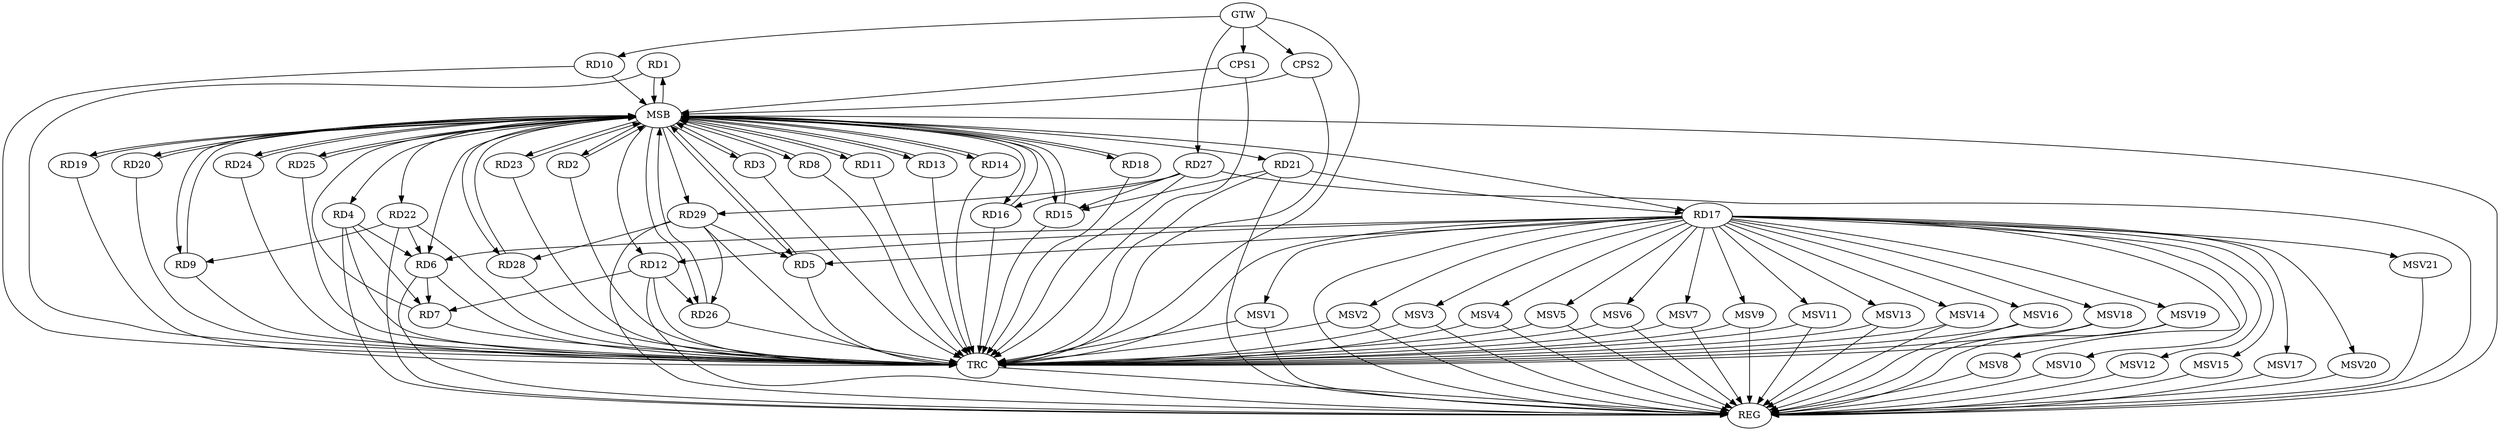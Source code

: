 strict digraph G {
  RD1 [ label="RD1" ];
  RD2 [ label="RD2" ];
  RD3 [ label="RD3" ];
  RD4 [ label="RD4" ];
  RD5 [ label="RD5" ];
  RD6 [ label="RD6" ];
  RD7 [ label="RD7" ];
  RD8 [ label="RD8" ];
  RD9 [ label="RD9" ];
  RD10 [ label="RD10" ];
  RD11 [ label="RD11" ];
  RD12 [ label="RD12" ];
  RD13 [ label="RD13" ];
  RD14 [ label="RD14" ];
  RD15 [ label="RD15" ];
  RD16 [ label="RD16" ];
  RD17 [ label="RD17" ];
  RD18 [ label="RD18" ];
  RD19 [ label="RD19" ];
  RD20 [ label="RD20" ];
  RD21 [ label="RD21" ];
  RD22 [ label="RD22" ];
  RD23 [ label="RD23" ];
  RD24 [ label="RD24" ];
  RD25 [ label="RD25" ];
  RD26 [ label="RD26" ];
  RD27 [ label="RD27" ];
  RD28 [ label="RD28" ];
  RD29 [ label="RD29" ];
  CPS1 [ label="CPS1" ];
  CPS2 [ label="CPS2" ];
  GTW [ label="GTW" ];
  REG [ label="REG" ];
  MSB [ label="MSB" ];
  TRC [ label="TRC" ];
  MSV1 [ label="MSV1" ];
  MSV2 [ label="MSV2" ];
  MSV3 [ label="MSV3" ];
  MSV4 [ label="MSV4" ];
  MSV5 [ label="MSV5" ];
  MSV6 [ label="MSV6" ];
  MSV7 [ label="MSV7" ];
  MSV8 [ label="MSV8" ];
  MSV9 [ label="MSV9" ];
  MSV10 [ label="MSV10" ];
  MSV11 [ label="MSV11" ];
  MSV12 [ label="MSV12" ];
  MSV13 [ label="MSV13" ];
  MSV14 [ label="MSV14" ];
  MSV15 [ label="MSV15" ];
  MSV16 [ label="MSV16" ];
  MSV17 [ label="MSV17" ];
  MSV18 [ label="MSV18" ];
  MSV19 [ label="MSV19" ];
  MSV20 [ label="MSV20" ];
  MSV21 [ label="MSV21" ];
  RD4 -> RD6;
  RD4 -> RD7;
  RD17 -> RD5;
  RD29 -> RD5;
  RD6 -> RD7;
  RD17 -> RD6;
  RD22 -> RD6;
  RD12 -> RD7;
  RD22 -> RD9;
  RD17 -> RD12;
  RD12 -> RD26;
  RD21 -> RD15;
  RD27 -> RD15;
  RD27 -> RD16;
  RD21 -> RD17;
  RD29 -> RD26;
  RD27 -> RD29;
  RD29 -> RD28;
  GTW -> RD10;
  GTW -> RD27;
  GTW -> CPS1;
  GTW -> CPS2;
  RD4 -> REG;
  RD6 -> REG;
  RD12 -> REG;
  RD17 -> REG;
  RD21 -> REG;
  RD22 -> REG;
  RD27 -> REG;
  RD29 -> REG;
  RD1 -> MSB;
  MSB -> RD11;
  MSB -> REG;
  RD2 -> MSB;
  MSB -> RD9;
  MSB -> RD18;
  MSB -> RD23;
  MSB -> RD28;
  RD3 -> MSB;
  MSB -> RD1;
  MSB -> RD13;
  MSB -> RD15;
  MSB -> RD22;
  MSB -> RD26;
  MSB -> RD29;
  RD5 -> MSB;
  MSB -> RD3;
  MSB -> RD14;
  MSB -> RD16;
  MSB -> RD17;
  MSB -> RD20;
  RD7 -> MSB;
  MSB -> RD12;
  RD8 -> MSB;
  MSB -> RD19;
  MSB -> RD24;
  RD9 -> MSB;
  MSB -> RD5;
  MSB -> RD21;
  MSB -> RD25;
  RD10 -> MSB;
  MSB -> RD8;
  RD11 -> MSB;
  RD13 -> MSB;
  MSB -> RD2;
  RD14 -> MSB;
  RD15 -> MSB;
  RD16 -> MSB;
  RD18 -> MSB;
  RD19 -> MSB;
  RD20 -> MSB;
  RD23 -> MSB;
  RD24 -> MSB;
  RD25 -> MSB;
  MSB -> RD6;
  RD26 -> MSB;
  RD28 -> MSB;
  MSB -> RD4;
  CPS1 -> MSB;
  CPS2 -> MSB;
  RD1 -> TRC;
  RD2 -> TRC;
  RD3 -> TRC;
  RD4 -> TRC;
  RD5 -> TRC;
  RD6 -> TRC;
  RD7 -> TRC;
  RD8 -> TRC;
  RD9 -> TRC;
  RD10 -> TRC;
  RD11 -> TRC;
  RD12 -> TRC;
  RD13 -> TRC;
  RD14 -> TRC;
  RD15 -> TRC;
  RD16 -> TRC;
  RD17 -> TRC;
  RD18 -> TRC;
  RD19 -> TRC;
  RD20 -> TRC;
  RD21 -> TRC;
  RD22 -> TRC;
  RD23 -> TRC;
  RD24 -> TRC;
  RD25 -> TRC;
  RD26 -> TRC;
  RD27 -> TRC;
  RD28 -> TRC;
  RD29 -> TRC;
  CPS1 -> TRC;
  CPS2 -> TRC;
  GTW -> TRC;
  TRC -> REG;
  RD17 -> MSV1;
  RD17 -> MSV2;
  RD17 -> MSV3;
  RD17 -> MSV4;
  MSV1 -> REG;
  MSV1 -> TRC;
  MSV2 -> REG;
  MSV2 -> TRC;
  MSV3 -> REG;
  MSV3 -> TRC;
  MSV4 -> REG;
  MSV4 -> TRC;
  RD17 -> MSV5;
  MSV5 -> REG;
  MSV5 -> TRC;
  RD17 -> MSV6;
  RD17 -> MSV7;
  MSV6 -> REG;
  MSV6 -> TRC;
  MSV7 -> REG;
  MSV7 -> TRC;
  RD17 -> MSV8;
  RD17 -> MSV9;
  MSV8 -> REG;
  MSV9 -> REG;
  MSV9 -> TRC;
  RD17 -> MSV10;
  MSV10 -> REG;
  RD17 -> MSV11;
  MSV11 -> REG;
  MSV11 -> TRC;
  RD17 -> MSV12;
  MSV12 -> REG;
  RD17 -> MSV13;
  RD17 -> MSV14;
  MSV13 -> REG;
  MSV13 -> TRC;
  MSV14 -> REG;
  MSV14 -> TRC;
  RD17 -> MSV15;
  MSV15 -> REG;
  RD17 -> MSV16;
  MSV16 -> REG;
  MSV16 -> TRC;
  RD17 -> MSV17;
  MSV17 -> REG;
  RD17 -> MSV18;
  MSV18 -> REG;
  MSV18 -> TRC;
  RD17 -> MSV19;
  MSV19 -> REG;
  MSV19 -> TRC;
  RD17 -> MSV20;
  RD17 -> MSV21;
  MSV20 -> REG;
  MSV21 -> REG;
}
